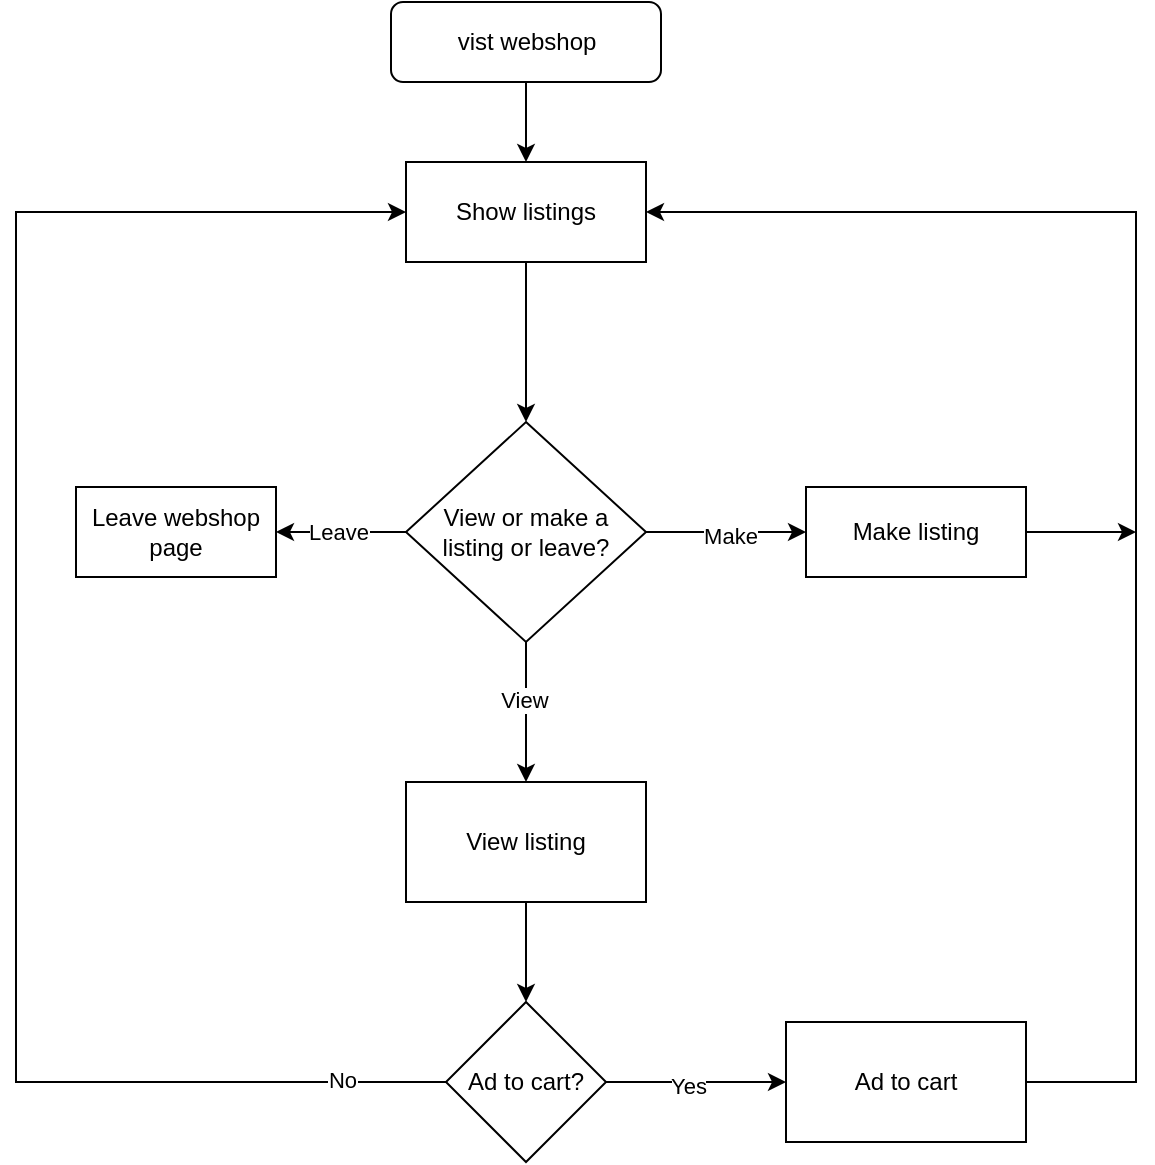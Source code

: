 <mxfile>
    <diagram id="a3-HuBeGxP90qOEXkUF6" name="Page-1">
        <mxGraphModel dx="996" dy="660" grid="1" gridSize="10" guides="1" tooltips="1" connect="1" arrows="1" fold="1" page="1" pageScale="1" pageWidth="850" pageHeight="1100" math="0" shadow="0">
            <root>
                <mxCell id="0"/>
                <mxCell id="1" parent="0"/>
                <mxCell id="16" value="" style="edgeStyle=none;rounded=0;html=1;" edge="1" parent="1" source="3" target="7">
                    <mxGeometry relative="1" as="geometry"/>
                </mxCell>
                <mxCell id="17" value="Make" style="edgeLabel;html=1;align=center;verticalAlign=middle;resizable=0;points=[];" vertex="1" connectable="0" parent="16">
                    <mxGeometry x="-0.298" y="-2" relative="1" as="geometry">
                        <mxPoint x="14" as="offset"/>
                    </mxGeometry>
                </mxCell>
                <mxCell id="21" value="" style="edgeStyle=none;rounded=0;html=1;" edge="1" parent="1" source="3" target="20">
                    <mxGeometry relative="1" as="geometry"/>
                </mxCell>
                <mxCell id="22" value="View" style="edgeLabel;html=1;align=center;verticalAlign=middle;resizable=0;points=[];" vertex="1" connectable="0" parent="21">
                    <mxGeometry x="-0.183" y="-1" relative="1" as="geometry">
                        <mxPoint as="offset"/>
                    </mxGeometry>
                </mxCell>
                <mxCell id="37" value="" style="edgeStyle=none;rounded=0;html=1;" edge="1" parent="1" source="3" target="36">
                    <mxGeometry relative="1" as="geometry"/>
                </mxCell>
                <mxCell id="38" value="Leave" style="edgeLabel;html=1;align=center;verticalAlign=middle;resizable=0;points=[];" vertex="1" connectable="0" parent="37">
                    <mxGeometry x="-0.303" y="-1" relative="1" as="geometry">
                        <mxPoint x="-12" y="1" as="offset"/>
                    </mxGeometry>
                </mxCell>
                <mxCell id="3" value="View or make a &lt;br&gt;listing or leave?" style="rhombus;whiteSpace=wrap;html=1;" vertex="1" parent="1">
                    <mxGeometry x="235" y="270" width="120" height="110" as="geometry"/>
                </mxCell>
                <mxCell id="19" value="" style="edgeStyle=none;rounded=0;html=1;" edge="1" parent="1" source="5" target="18">
                    <mxGeometry relative="1" as="geometry"/>
                </mxCell>
                <mxCell id="5" value="vist webshop" style="rounded=1;whiteSpace=wrap;html=1;horizontal=1;" vertex="1" parent="1">
                    <mxGeometry x="227.5" y="60" width="135" height="40" as="geometry"/>
                </mxCell>
                <mxCell id="39" style="edgeStyle=none;rounded=0;html=1;" edge="1" parent="1" source="7">
                    <mxGeometry relative="1" as="geometry">
                        <mxPoint x="600" y="325" as="targetPoint"/>
                    </mxGeometry>
                </mxCell>
                <mxCell id="7" value="Make listing" style="whiteSpace=wrap;html=1;" vertex="1" parent="1">
                    <mxGeometry x="435" y="302.5" width="110" height="45" as="geometry"/>
                </mxCell>
                <mxCell id="23" value="" style="edgeStyle=none;rounded=0;html=1;" edge="1" parent="1" source="18" target="3">
                    <mxGeometry relative="1" as="geometry">
                        <Array as="points">
                            <mxPoint x="295" y="230"/>
                        </Array>
                    </mxGeometry>
                </mxCell>
                <mxCell id="18" value="Show listings" style="whiteSpace=wrap;html=1;" vertex="1" parent="1">
                    <mxGeometry x="235" y="140" width="120" height="50" as="geometry"/>
                </mxCell>
                <mxCell id="27" value="" style="edgeStyle=none;rounded=0;html=1;" edge="1" parent="1" source="20" target="26">
                    <mxGeometry relative="1" as="geometry"/>
                </mxCell>
                <mxCell id="20" value="View listing" style="whiteSpace=wrap;html=1;" vertex="1" parent="1">
                    <mxGeometry x="235" y="450" width="120" height="60" as="geometry"/>
                </mxCell>
                <mxCell id="29" value="" style="edgeStyle=none;rounded=0;html=1;" edge="1" parent="1" source="26" target="28">
                    <mxGeometry relative="1" as="geometry"/>
                </mxCell>
                <mxCell id="30" value="Yes" style="edgeLabel;html=1;align=center;verticalAlign=middle;resizable=0;points=[];" vertex="1" connectable="0" parent="29">
                    <mxGeometry x="0.274" y="-2" relative="1" as="geometry">
                        <mxPoint x="-17" as="offset"/>
                    </mxGeometry>
                </mxCell>
                <mxCell id="33" style="edgeStyle=none;rounded=0;html=1;entryX=0;entryY=0.5;entryDx=0;entryDy=0;" edge="1" parent="1" source="26" target="18">
                    <mxGeometry relative="1" as="geometry">
                        <mxPoint x="230" y="170" as="targetPoint"/>
                        <Array as="points">
                            <mxPoint x="40" y="600"/>
                            <mxPoint x="40" y="430"/>
                            <mxPoint x="40" y="165"/>
                        </Array>
                    </mxGeometry>
                </mxCell>
                <mxCell id="34" value="No" style="edgeLabel;html=1;align=center;verticalAlign=middle;resizable=0;points=[];" vertex="1" connectable="0" parent="33">
                    <mxGeometry x="-0.844" y="-1" relative="1" as="geometry">
                        <mxPoint x="14" as="offset"/>
                    </mxGeometry>
                </mxCell>
                <mxCell id="26" value="Ad to cart?" style="rhombus;whiteSpace=wrap;html=1;" vertex="1" parent="1">
                    <mxGeometry x="255" y="560" width="80" height="80" as="geometry"/>
                </mxCell>
                <mxCell id="31" style="edgeStyle=none;rounded=0;html=1;entryX=1;entryY=0.5;entryDx=0;entryDy=0;" edge="1" parent="1" source="28" target="18">
                    <mxGeometry relative="1" as="geometry">
                        <mxPoint x="400" y="150" as="targetPoint"/>
                        <Array as="points">
                            <mxPoint x="600" y="600"/>
                            <mxPoint x="600" y="165"/>
                        </Array>
                    </mxGeometry>
                </mxCell>
                <mxCell id="28" value="Ad to cart" style="whiteSpace=wrap;html=1;" vertex="1" parent="1">
                    <mxGeometry x="425" y="570" width="120" height="60" as="geometry"/>
                </mxCell>
                <mxCell id="36" value="Leave webshop page" style="whiteSpace=wrap;html=1;" vertex="1" parent="1">
                    <mxGeometry x="70" y="302.5" width="100" height="45" as="geometry"/>
                </mxCell>
            </root>
        </mxGraphModel>
    </diagram>
</mxfile>